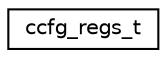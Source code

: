digraph "Graphical Class Hierarchy"
{
 // LATEX_PDF_SIZE
  edge [fontname="Helvetica",fontsize="10",labelfontname="Helvetica",labelfontsize="10"];
  node [fontname="Helvetica",fontsize="10",shape=record];
  rankdir="LR";
  Node0 [label="ccfg_regs_t",height=0.2,width=0.4,color="black", fillcolor="white", style="filled",URL="$structccfg__regs__t.html",tooltip="CCFG registers."];
}
